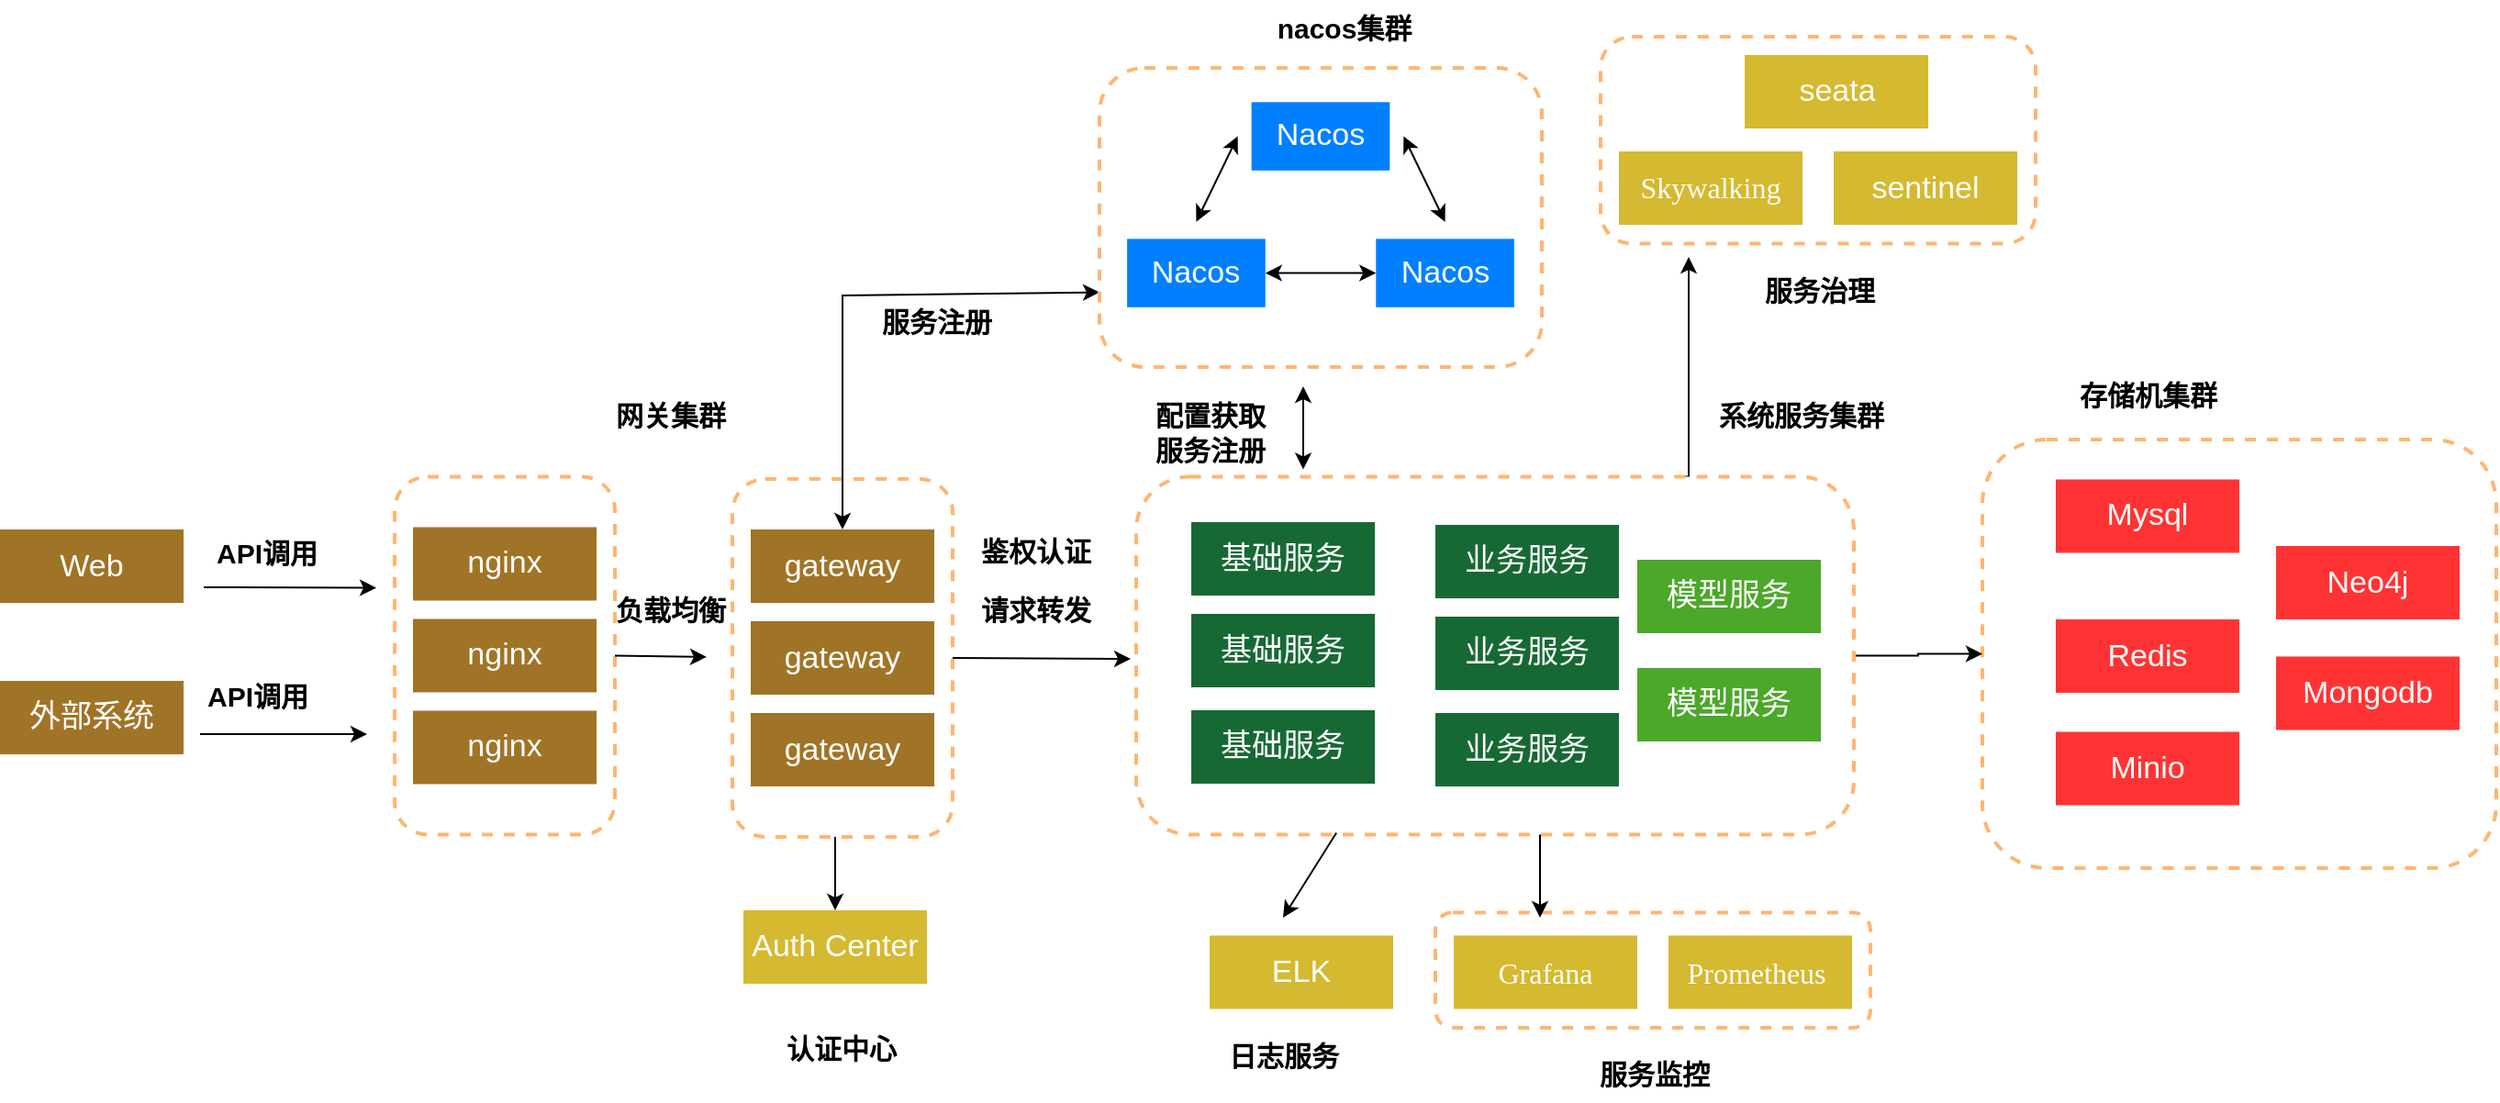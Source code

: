 <mxfile version="24.9.1">
  <diagram name="第 1 页" id="PvkQHgOd-PoTNi4Q18NP">
    <mxGraphModel dx="1820" dy="980" grid="1" gridSize="10" guides="1" tooltips="1" connect="1" arrows="1" fold="1" page="1" pageScale="1" pageWidth="827" pageHeight="1169" math="0" shadow="0">
      <root>
        <mxCell id="0" />
        <mxCell id="1" parent="0" />
        <mxCell id="F7UXrWtUWUgKyF0zEy_Z-1" value="" style="rounded=1;whiteSpace=wrap;html=1;dashed=1;strokeColor=#FFB570;strokeWidth=2;" vertex="1" parent="1">
          <mxGeometry x="852" y="677.25" width="237" height="62.75" as="geometry" />
        </mxCell>
        <mxCell id="F7UXrWtUWUgKyF0zEy_Z-2" value="" style="rounded=1;whiteSpace=wrap;html=1;dashed=1;strokeColor=#FFB570;strokeWidth=2;container=0;" vertex="1" parent="1">
          <mxGeometry x="469" y="441" width="120" height="195" as="geometry" />
        </mxCell>
        <mxCell id="F7UXrWtUWUgKyF0zEy_Z-3" value="" style="rounded=1;whiteSpace=wrap;html=1;dashed=1;strokeColor=#FFB570;strokeWidth=2;" vertex="1" parent="1">
          <mxGeometry x="1150" y="419.5" width="280" height="233.5" as="geometry" />
        </mxCell>
        <mxCell id="F7UXrWtUWUgKyF0zEy_Z-4" value="" style="endArrow=classic;startArrow=classic;html=1;rounded=0;entryX=0;entryY=0.75;entryDx=0;entryDy=0;" edge="1" parent="1" source="F7UXrWtUWUgKyF0zEy_Z-38" target="F7UXrWtUWUgKyF0zEy_Z-15">
          <mxGeometry width="50" height="50" relative="1" as="geometry">
            <mxPoint x="589" y="499.75" as="sourcePoint" />
            <mxPoint x="639" y="449.75" as="targetPoint" />
            <Array as="points">
              <mxPoint x="529" y="341" />
            </Array>
          </mxGeometry>
        </mxCell>
        <mxCell id="F7UXrWtUWUgKyF0zEy_Z-5" value="" style="endArrow=classic;html=1;rounded=0;" edge="1" parent="1">
          <mxGeometry width="50" height="50" relative="1" as="geometry">
            <mxPoint x="181" y="500" as="sourcePoint" />
            <mxPoint x="275" y="500.25" as="targetPoint" />
          </mxGeometry>
        </mxCell>
        <mxCell id="F7UXrWtUWUgKyF0zEy_Z-6" value="API调用" style="text;html=1;align=center;verticalAlign=middle;resizable=0;points=[];autosize=1;strokeColor=none;fillColor=none;strokeWidth=3;fontSize=15;fontStyle=1" vertex="1" parent="1">
          <mxGeometry x="175" y="465.75" width="80" height="30" as="geometry" />
        </mxCell>
        <mxCell id="F7UXrWtUWUgKyF0zEy_Z-7" value="网关集群" style="text;html=1;align=center;verticalAlign=middle;resizable=0;points=[];autosize=1;strokeColor=none;fillColor=none;strokeWidth=3;fontSize=15;fontStyle=1" vertex="1" parent="1">
          <mxGeometry x="395" y="390.5" width="80" height="30" as="geometry" />
        </mxCell>
        <mxCell id="F7UXrWtUWUgKyF0zEy_Z-9" style="edgeStyle=orthogonalEdgeStyle;rounded=0;orthogonalLoop=1;jettySize=auto;html=1;entryX=0;entryY=0.5;entryDx=0;entryDy=0;" edge="1" parent="1" source="F7UXrWtUWUgKyF0zEy_Z-10" target="F7UXrWtUWUgKyF0zEy_Z-3">
          <mxGeometry relative="1" as="geometry" />
        </mxCell>
        <mxCell id="F7UXrWtUWUgKyF0zEy_Z-67" style="edgeStyle=orthogonalEdgeStyle;rounded=0;orthogonalLoop=1;jettySize=auto;html=1;exitX=0.75;exitY=0;exitDx=0;exitDy=0;" edge="1" parent="1" source="F7UXrWtUWUgKyF0zEy_Z-10">
          <mxGeometry relative="1" as="geometry">
            <mxPoint x="990" y="320.0" as="targetPoint" />
            <Array as="points">
              <mxPoint x="990" y="440" />
            </Array>
          </mxGeometry>
        </mxCell>
        <mxCell id="F7UXrWtUWUgKyF0zEy_Z-10" value="" style="rounded=1;whiteSpace=wrap;html=1;dashed=1;strokeColor=#FFB570;strokeWidth=2;" vertex="1" parent="1">
          <mxGeometry x="689" y="439.75" width="391" height="195" as="geometry" />
        </mxCell>
        <mxCell id="F7UXrWtUWUgKyF0zEy_Z-11" value="&lt;font color=&quot;#ffffff&quot;&gt;基础服务&lt;/font&gt;" style="rounded=0;whiteSpace=wrap;html=1;fillColor=#176934;fontSize=17;strokeColor=none;" vertex="1" parent="1">
          <mxGeometry x="719" y="464.5" width="100" height="40" as="geometry" />
        </mxCell>
        <mxCell id="F7UXrWtUWUgKyF0zEy_Z-12" value="&lt;span style=&quot;color: rgb(255, 255, 255);&quot;&gt;基础服务&lt;/span&gt;" style="rounded=0;whiteSpace=wrap;html=1;fillColor=#176934;fontSize=17;strokeColor=none;" vertex="1" parent="1">
          <mxGeometry x="719" y="514.5" width="100" height="40" as="geometry" />
        </mxCell>
        <mxCell id="F7UXrWtUWUgKyF0zEy_Z-13" value="&lt;span style=&quot;color: rgb(255, 255, 255);&quot;&gt;基础服务&lt;/span&gt;" style="rounded=0;whiteSpace=wrap;html=1;fillColor=#176934;fontSize=17;strokeColor=none;" vertex="1" parent="1">
          <mxGeometry x="719" y="567" width="100" height="40" as="geometry" />
        </mxCell>
        <mxCell id="F7UXrWtUWUgKyF0zEy_Z-22" value="" style="endArrow=classic;html=1;rounded=0;exitX=1;exitY=0.5;exitDx=0;exitDy=0;" edge="1" parent="1" source="F7UXrWtUWUgKyF0zEy_Z-2">
          <mxGeometry width="50" height="50" relative="1" as="geometry">
            <mxPoint x="599" y="535.5" as="sourcePoint" />
            <mxPoint x="686" y="539" as="targetPoint" />
          </mxGeometry>
        </mxCell>
        <mxCell id="F7UXrWtUWUgKyF0zEy_Z-23" value="&lt;font color=&quot;#ffffff&quot;&gt;Auth Center&lt;/font&gt;" style="rounded=0;whiteSpace=wrap;html=1;fillColor=#d5b930;fontSize=17;strokeColor=none;" vertex="1" parent="1">
          <mxGeometry x="475" y="676" width="100" height="40" as="geometry" />
        </mxCell>
        <mxCell id="F7UXrWtUWUgKyF0zEy_Z-24" value="" style="endArrow=classic;html=1;rounded=0;entryX=0.5;entryY=0;entryDx=0;entryDy=0;" edge="1" parent="1" target="F7UXrWtUWUgKyF0zEy_Z-23">
          <mxGeometry width="50" height="50" relative="1" as="geometry">
            <mxPoint x="525" y="636" as="sourcePoint" />
            <mxPoint x="555" y="544" as="targetPoint" />
          </mxGeometry>
        </mxCell>
        <mxCell id="F7UXrWtUWUgKyF0zEy_Z-25" value="认证中心" style="text;html=1;align=center;verticalAlign=middle;resizable=0;points=[];autosize=1;strokeColor=none;fillColor=none;strokeWidth=3;fontSize=15;fontStyle=1" vertex="1" parent="1">
          <mxGeometry x="488" y="736" width="80" height="30" as="geometry" />
        </mxCell>
        <mxCell id="F7UXrWtUWUgKyF0zEy_Z-26" value="&lt;font color=&quot;#ffffff&quot;&gt;ELK&lt;/font&gt;" style="rounded=0;whiteSpace=wrap;html=1;fillColor=#d5b930;fontSize=17;strokeColor=none;" vertex="1" parent="1">
          <mxGeometry x="729" y="689.75" width="100" height="40" as="geometry" />
        </mxCell>
        <mxCell id="F7UXrWtUWUgKyF0zEy_Z-27" value="" style="endArrow=classic;html=1;rounded=0;exitX=0.279;exitY=0.995;exitDx=0;exitDy=0;exitPerimeter=0;" edge="1" parent="1" source="F7UXrWtUWUgKyF0zEy_Z-10">
          <mxGeometry width="50" height="50" relative="1" as="geometry">
            <mxPoint x="539" y="644.75" as="sourcePoint" />
            <mxPoint x="769" y="680" as="targetPoint" />
          </mxGeometry>
        </mxCell>
        <mxCell id="F7UXrWtUWUgKyF0zEy_Z-28" value="日志服务" style="text;html=1;align=center;verticalAlign=middle;resizable=0;points=[];autosize=1;strokeColor=none;fillColor=none;strokeWidth=3;fontSize=15;fontStyle=1" vertex="1" parent="1">
          <mxGeometry x="729" y="740" width="80" height="30" as="geometry" />
        </mxCell>
        <mxCell id="F7UXrWtUWUgKyF0zEy_Z-29" value="&lt;span style=&quot;font-size:12.0pt;mso-bidi-font-size:&lt;br/&gt;11.0pt;line-height:150%;font-family:&amp;quot;Times New Roman&amp;quot;,serif;mso-fareast-font-family:&lt;br/&gt;宋体;mso-bidi-theme-font:minor-bidi;mso-font-kerning:1.0pt;mso-ansi-language:&lt;br/&gt;EN-US;mso-fareast-language:ZH-CN;mso-bidi-language:AR-SA&quot; lang=&quot;EN-US&quot;&gt;Grafana&lt;/span&gt;" style="rounded=0;whiteSpace=wrap;html=1;fillColor=#d5b930;fontSize=17;strokeColor=none;fontColor=#FFFFFF;" vertex="1" parent="1">
          <mxGeometry x="862" y="689.75" width="100" height="40" as="geometry" />
        </mxCell>
        <mxCell id="F7UXrWtUWUgKyF0zEy_Z-30" value="" style="endArrow=classic;html=1;rounded=0;exitX=0.279;exitY=0.995;exitDx=0;exitDy=0;exitPerimeter=0;" edge="1" parent="1">
          <mxGeometry width="50" height="50" relative="1" as="geometry">
            <mxPoint x="909" y="634.75" as="sourcePoint" />
            <mxPoint x="909" y="680" as="targetPoint" />
          </mxGeometry>
        </mxCell>
        <mxCell id="F7UXrWtUWUgKyF0zEy_Z-31" value="服务监控" style="text;html=1;align=center;verticalAlign=middle;resizable=0;points=[];autosize=1;strokeColor=none;fillColor=none;strokeWidth=3;fontSize=15;fontStyle=1" vertex="1" parent="1">
          <mxGeometry x="930.5" y="750" width="80" height="30" as="geometry" />
        </mxCell>
        <mxCell id="F7UXrWtUWUgKyF0zEy_Z-32" value="&lt;font color=&quot;#ffffff&quot;&gt;Mysql&lt;/font&gt;" style="rounded=0;whiteSpace=wrap;html=1;fillColor=#FF3333;fontSize=17;strokeColor=none;" vertex="1" parent="1">
          <mxGeometry x="1190" y="441.25" width="100" height="40" as="geometry" />
        </mxCell>
        <mxCell id="F7UXrWtUWUgKyF0zEy_Z-33" value="&lt;font color=&quot;#ffffff&quot;&gt;Redis&lt;/font&gt;" style="rounded=0;whiteSpace=wrap;html=1;fillColor=#FF3333;fontSize=17;strokeColor=none;" vertex="1" parent="1">
          <mxGeometry x="1190" y="517.5" width="100" height="40" as="geometry" />
        </mxCell>
        <mxCell id="F7UXrWtUWUgKyF0zEy_Z-34" value="&lt;font color=&quot;#ffffff&quot;&gt;业务服务&lt;/font&gt;" style="rounded=0;whiteSpace=wrap;html=1;fillColor=#176934;fontSize=17;strokeColor=none;" vertex="1" parent="1">
          <mxGeometry x="852" y="466" width="100" height="40" as="geometry" />
        </mxCell>
        <mxCell id="F7UXrWtUWUgKyF0zEy_Z-35" value="&lt;span style=&quot;color: rgb(255, 255, 255);&quot;&gt;业务服务&lt;/span&gt;" style="rounded=0;whiteSpace=wrap;html=1;fillColor=#176934;fontSize=17;strokeColor=none;" vertex="1" parent="1">
          <mxGeometry x="852" y="516" width="100" height="40" as="geometry" />
        </mxCell>
        <mxCell id="F7UXrWtUWUgKyF0zEy_Z-36" value="&lt;span style=&quot;color: rgb(255, 255, 255);&quot;&gt;业务服务&lt;/span&gt;" style="rounded=0;whiteSpace=wrap;html=1;fillColor=#176934;fontSize=17;strokeColor=none;" vertex="1" parent="1">
          <mxGeometry x="852" y="568.5" width="100" height="40" as="geometry" />
        </mxCell>
        <mxCell id="F7UXrWtUWUgKyF0zEy_Z-37" value="" style="rounded=1;whiteSpace=wrap;html=1;dashed=1;strokeColor=#FFB570;strokeWidth=2;container=0;" vertex="1" parent="1">
          <mxGeometry x="285" y="439.75" width="120" height="195" as="geometry" />
        </mxCell>
        <mxCell id="F7UXrWtUWUgKyF0zEy_Z-38" value="&lt;font color=&quot;#ffffff&quot;&gt;gateway&lt;/font&gt;" style="rounded=0;whiteSpace=wrap;html=1;fillColor=#a07427;fontSize=17;strokeColor=none;container=0;" vertex="1" parent="1">
          <mxGeometry x="479" y="468.5" width="100" height="40" as="geometry" />
        </mxCell>
        <mxCell id="F7UXrWtUWUgKyF0zEy_Z-39" value="&lt;font color=&quot;#ffffff&quot;&gt;gateway&lt;/font&gt;" style="rounded=0;whiteSpace=wrap;html=1;fillColor=#a07427;fontSize=17;strokeColor=none;container=0;" vertex="1" parent="1">
          <mxGeometry x="479" y="518.5" width="100" height="40" as="geometry" />
        </mxCell>
        <mxCell id="F7UXrWtUWUgKyF0zEy_Z-40" value="&lt;font color=&quot;#ffffff&quot;&gt;gateway&lt;/font&gt;" style="rounded=0;whiteSpace=wrap;html=1;fillColor=#a07427;fontSize=17;strokeColor=none;container=0;" vertex="1" parent="1">
          <mxGeometry x="479" y="568.5" width="100" height="40" as="geometry" />
        </mxCell>
        <mxCell id="F7UXrWtUWUgKyF0zEy_Z-41" value="&lt;font color=&quot;#ffffff&quot;&gt;nginx&lt;/font&gt;" style="rounded=0;whiteSpace=wrap;html=1;fillColor=#a07427;fontSize=17;strokeColor=none;container=0;" vertex="1" parent="1">
          <mxGeometry x="295" y="467.25" width="100" height="40" as="geometry" />
        </mxCell>
        <mxCell id="F7UXrWtUWUgKyF0zEy_Z-42" value="&lt;span style=&quot;color: rgb(255, 255, 255);&quot;&gt;nginx&lt;/span&gt;" style="rounded=0;whiteSpace=wrap;html=1;fillColor=#a07427;fontSize=17;strokeColor=none;container=0;" vertex="1" parent="1">
          <mxGeometry x="295" y="517.25" width="100" height="40" as="geometry" />
        </mxCell>
        <mxCell id="F7UXrWtUWUgKyF0zEy_Z-43" value="&lt;span style=&quot;color: rgb(255, 255, 255);&quot;&gt;nginx&lt;/span&gt;" style="rounded=0;whiteSpace=wrap;html=1;fillColor=#a07427;fontSize=17;strokeColor=none;container=0;" vertex="1" parent="1">
          <mxGeometry x="295" y="567.25" width="100" height="40" as="geometry" />
        </mxCell>
        <mxCell id="F7UXrWtUWUgKyF0zEy_Z-44" value="&lt;font color=&quot;#ffffff&quot;&gt;Web&lt;/font&gt;" style="rounded=0;whiteSpace=wrap;html=1;fillColor=#a07427;fontSize=17;strokeColor=none;container=0;" vertex="1" parent="1">
          <mxGeometry x="70" y="468.5" width="100" height="40" as="geometry" />
        </mxCell>
        <mxCell id="F7UXrWtUWUgKyF0zEy_Z-45" value="&lt;font color=&quot;#ffffff&quot;&gt;外部系统&lt;/font&gt;" style="rounded=0;whiteSpace=wrap;html=1;fillColor=#a07427;fontSize=17;strokeColor=none;container=0;" vertex="1" parent="1">
          <mxGeometry x="70" y="551" width="100" height="40" as="geometry" />
        </mxCell>
        <mxCell id="F7UXrWtUWUgKyF0zEy_Z-46" value="" style="endArrow=classic;html=1;rounded=0;" edge="1" parent="1">
          <mxGeometry width="50" height="50" relative="1" as="geometry">
            <mxPoint x="179" y="580" as="sourcePoint" />
            <mxPoint x="270" y="580" as="targetPoint" />
          </mxGeometry>
        </mxCell>
        <mxCell id="F7UXrWtUWUgKyF0zEy_Z-47" value="API调用" style="text;html=1;align=center;verticalAlign=middle;resizable=0;points=[];autosize=1;strokeColor=none;fillColor=none;strokeWidth=3;fontSize=15;fontStyle=1" vertex="1" parent="1">
          <mxGeometry x="170" y="543.5" width="80" height="30" as="geometry" />
        </mxCell>
        <mxCell id="F7UXrWtUWUgKyF0zEy_Z-48" value="" style="endArrow=classic;html=1;rounded=0;exitX=1;exitY=0.5;exitDx=0;exitDy=0;" edge="1" parent="1" source="F7UXrWtUWUgKyF0zEy_Z-37">
          <mxGeometry width="50" height="50" relative="1" as="geometry">
            <mxPoint x="369" y="532.25" as="sourcePoint" />
            <mxPoint x="455" y="538" as="targetPoint" />
          </mxGeometry>
        </mxCell>
        <mxCell id="F7UXrWtUWUgKyF0zEy_Z-49" value="负载均衡" style="text;html=1;align=center;verticalAlign=middle;resizable=0;points=[];autosize=1;strokeColor=none;fillColor=none;strokeWidth=3;fontSize=15;fontStyle=1" vertex="1" parent="1">
          <mxGeometry x="395" y="497.25" width="80" height="30" as="geometry" />
        </mxCell>
        <mxCell id="F7UXrWtUWUgKyF0zEy_Z-50" value="请求转发" style="text;html=1;align=center;verticalAlign=middle;resizable=0;points=[];autosize=1;strokeColor=none;fillColor=none;strokeWidth=3;fontSize=15;fontStyle=1" vertex="1" parent="1">
          <mxGeometry x="594" y="497.25" width="80" height="30" as="geometry" />
        </mxCell>
        <mxCell id="F7UXrWtUWUgKyF0zEy_Z-51" value="&lt;span lang=&quot;EN-US&quot; style=&quot;font-size:12.0pt;mso-bidi-font-size:&lt;br/&gt;11.0pt;line-height:150%;font-family:&amp;quot;Times New Roman&amp;quot;,serif;mso-fareast-font-family:&lt;br/&gt;宋体;mso-bidi-theme-font:minor-bidi;mso-font-kerning:1.0pt;mso-ansi-language:&lt;br/&gt;EN-US;mso-fareast-language:ZH-CN;mso-bidi-language:AR-SA&quot;&gt;Prometheus&amp;nbsp;&lt;/span&gt;" style="rounded=0;whiteSpace=wrap;html=1;fillColor=#d5b930;fontSize=17;strokeColor=none;fontColor=#FFFFFF;" vertex="1" parent="1">
          <mxGeometry x="979" y="689.75" width="100" height="40" as="geometry" />
        </mxCell>
        <mxCell id="F7UXrWtUWUgKyF0zEy_Z-52" value="存储机集群" style="text;html=1;align=center;verticalAlign=middle;resizable=0;points=[];autosize=1;strokeColor=none;fillColor=none;strokeWidth=3;fontSize=15;fontStyle=1" vertex="1" parent="1">
          <mxGeometry x="1190" y="380" width="100" height="30" as="geometry" />
        </mxCell>
        <mxCell id="F7UXrWtUWUgKyF0zEy_Z-54" value="&lt;font color=&quot;#ffffff&quot;&gt;Minio&lt;/font&gt;" style="rounded=0;whiteSpace=wrap;html=1;fillColor=#FF3333;fontSize=17;strokeColor=none;" vertex="1" parent="1">
          <mxGeometry x="1190" y="578.75" width="100" height="40" as="geometry" />
        </mxCell>
        <mxCell id="F7UXrWtUWUgKyF0zEy_Z-55" value="&lt;font color=&quot;#ffffff&quot;&gt;Neo4j&lt;/font&gt;" style="rounded=0;whiteSpace=wrap;html=1;fillColor=#FF3333;fontSize=17;strokeColor=none;" vertex="1" parent="1">
          <mxGeometry x="1310" y="477.5" width="100" height="40" as="geometry" />
        </mxCell>
        <mxCell id="F7UXrWtUWUgKyF0zEy_Z-56" value="&lt;font color=&quot;#ffffff&quot;&gt;Mongodb&lt;/font&gt;" style="rounded=0;whiteSpace=wrap;html=1;fillColor=#FF3333;fontSize=17;strokeColor=none;" vertex="1" parent="1">
          <mxGeometry x="1310" y="537.75" width="100" height="40" as="geometry" />
        </mxCell>
        <mxCell id="F7UXrWtUWUgKyF0zEy_Z-57" value="服务注册" style="text;html=1;align=center;verticalAlign=middle;resizable=0;points=[];autosize=1;strokeColor=none;fillColor=none;strokeWidth=3;fontSize=15;fontStyle=1" vertex="1" parent="1">
          <mxGeometry x="540" y="340" width="80" height="30" as="geometry" />
        </mxCell>
        <mxCell id="F7UXrWtUWUgKyF0zEy_Z-58" value="鉴权认证" style="text;html=1;align=center;verticalAlign=middle;resizable=0;points=[];autosize=1;strokeColor=none;fillColor=none;strokeWidth=3;fontSize=15;fontStyle=1" vertex="1" parent="1">
          <mxGeometry x="594" y="464.5" width="80" height="30" as="geometry" />
        </mxCell>
        <mxCell id="F7UXrWtUWUgKyF0zEy_Z-59" value="服务注册" style="text;html=1;align=center;verticalAlign=middle;resizable=0;points=[];autosize=1;strokeColor=none;fillColor=none;strokeWidth=3;fontSize=15;fontStyle=1" vertex="1" parent="1">
          <mxGeometry x="689" y="409.75" width="80" height="30" as="geometry" />
        </mxCell>
        <mxCell id="F7UXrWtUWUgKyF0zEy_Z-60" value="" style="endArrow=classic;html=1;rounded=0;exitX=0.279;exitY=0.995;exitDx=0;exitDy=0;exitPerimeter=0;startArrow=classic;startFill=1;" edge="1" parent="1">
          <mxGeometry width="50" height="50" relative="1" as="geometry">
            <mxPoint x="780" y="390.5" as="sourcePoint" />
            <mxPoint x="780" y="435.75" as="targetPoint" />
          </mxGeometry>
        </mxCell>
        <mxCell id="F7UXrWtUWUgKyF0zEy_Z-61" value="配置获取" style="text;html=1;align=center;verticalAlign=middle;resizable=0;points=[];autosize=1;strokeColor=none;fillColor=none;strokeWidth=3;fontSize=15;fontStyle=1" vertex="1" parent="1">
          <mxGeometry x="689" y="390.5" width="80" height="30" as="geometry" />
        </mxCell>
        <mxCell id="F7UXrWtUWUgKyF0zEy_Z-62" value="" style="rounded=1;whiteSpace=wrap;html=1;dashed=1;strokeColor=#FFB570;strokeWidth=2;" vertex="1" parent="1">
          <mxGeometry x="942" y="200" width="237" height="112.75" as="geometry" />
        </mxCell>
        <mxCell id="F7UXrWtUWUgKyF0zEy_Z-63" value="&lt;font face=&quot;Times New Roman, serif&quot;&gt;&lt;span style=&quot;font-size: 16px;&quot;&gt;Skywalking&lt;/span&gt;&lt;/font&gt;" style="rounded=0;whiteSpace=wrap;html=1;fillColor=#d5b930;fontSize=17;strokeColor=none;fontColor=#FFFFFF;" vertex="1" parent="1">
          <mxGeometry x="952" y="262.5" width="100" height="40" as="geometry" />
        </mxCell>
        <mxCell id="F7UXrWtUWUgKyF0zEy_Z-64" value="服务治理" style="text;html=1;align=center;verticalAlign=middle;resizable=0;points=[];autosize=1;strokeColor=none;fillColor=none;strokeWidth=3;fontSize=15;fontStyle=1" vertex="1" parent="1">
          <mxGeometry x="1020.5" y="322.75" width="80" height="30" as="geometry" />
        </mxCell>
        <mxCell id="F7UXrWtUWUgKyF0zEy_Z-65" value="sentinel" style="rounded=0;whiteSpace=wrap;html=1;fillColor=#d5b930;fontSize=17;strokeColor=none;fontColor=#FFFFFF;" vertex="1" parent="1">
          <mxGeometry x="1069" y="262.5" width="100" height="40" as="geometry" />
        </mxCell>
        <mxCell id="F7UXrWtUWUgKyF0zEy_Z-66" value="" style="group" vertex="1" connectable="0" parent="1">
          <mxGeometry x="669" y="180" width="241" height="200" as="geometry" />
        </mxCell>
        <mxCell id="F7UXrWtUWUgKyF0zEy_Z-8" value="nacos集群" style="text;html=1;align=center;verticalAlign=middle;resizable=0;points=[];autosize=1;strokeColor=none;fillColor=none;strokeWidth=3;fontSize=15;fontStyle=1" vertex="1" parent="F7UXrWtUWUgKyF0zEy_Z-66">
          <mxGeometry x="82.844" width="100" height="30" as="geometry" />
        </mxCell>
        <mxCell id="F7UXrWtUWUgKyF0zEy_Z-14" value="" style="group" vertex="1" connectable="0" parent="F7UXrWtUWUgKyF0zEy_Z-66">
          <mxGeometry y="37.02" width="241.0" height="162.98" as="geometry" />
        </mxCell>
        <mxCell id="F7UXrWtUWUgKyF0zEy_Z-15" value="" style="rounded=1;whiteSpace=wrap;html=1;dashed=1;strokeColor=#FFB570;strokeWidth=2;" vertex="1" parent="F7UXrWtUWUgKyF0zEy_Z-14">
          <mxGeometry width="241.0" height="162.98" as="geometry" />
        </mxCell>
        <mxCell id="F7UXrWtUWUgKyF0zEy_Z-16" value="&lt;font color=&quot;#ffffff&quot; style=&quot;font-size: 17px;&quot;&gt;Nacos&lt;/font&gt;" style="rounded=0;whiteSpace=wrap;html=1;fillColor=#0080ff;fontSize=17;strokeColor=none;" vertex="1" parent="F7UXrWtUWUgKyF0zEy_Z-14">
          <mxGeometry x="82.844" y="18.626" width="75.312" height="37.253" as="geometry" />
        </mxCell>
        <mxCell id="F7UXrWtUWUgKyF0zEy_Z-17" value="&lt;font color=&quot;#ffffff&quot; style=&quot;font-size: 17px;&quot;&gt;Nacos&lt;/font&gt;" style="rounded=0;whiteSpace=wrap;html=1;fillColor=#0080ff;fontSize=17;strokeColor=none;" vertex="1" parent="F7UXrWtUWUgKyF0zEy_Z-14">
          <mxGeometry x="150.625" y="93.132" width="75.312" height="37.253" as="geometry" />
        </mxCell>
        <mxCell id="F7UXrWtUWUgKyF0zEy_Z-18" value="&lt;font color=&quot;#ffffff&quot; style=&quot;font-size: 17px;&quot;&gt;Nacos&lt;/font&gt;" style="rounded=0;whiteSpace=wrap;html=1;fillColor=#0080ff;fontSize=17;strokeColor=none;" vertex="1" parent="F7UXrWtUWUgKyF0zEy_Z-14">
          <mxGeometry x="15.062" y="93.132" width="75.312" height="37.253" as="geometry" />
        </mxCell>
        <mxCell id="F7UXrWtUWUgKyF0zEy_Z-19" value="" style="endArrow=classic;startArrow=classic;html=1;rounded=0;" edge="1" parent="F7UXrWtUWUgKyF0zEy_Z-14">
          <mxGeometry width="50" height="50" relative="1" as="geometry">
            <mxPoint x="52.719" y="83.818" as="sourcePoint" />
            <mxPoint x="75.312" y="37.253" as="targetPoint" />
          </mxGeometry>
        </mxCell>
        <mxCell id="F7UXrWtUWUgKyF0zEy_Z-20" value="" style="endArrow=classic;startArrow=classic;html=1;rounded=0;" edge="1" parent="F7UXrWtUWUgKyF0zEy_Z-14">
          <mxGeometry width="50" height="50" relative="1" as="geometry">
            <mxPoint x="188.281" y="83.818" as="sourcePoint" />
            <mxPoint x="165.688" y="37.253" as="targetPoint" />
          </mxGeometry>
        </mxCell>
        <mxCell id="F7UXrWtUWUgKyF0zEy_Z-21" value="" style="endArrow=classic;startArrow=classic;html=1;rounded=0;" edge="1" parent="F7UXrWtUWUgKyF0zEy_Z-14">
          <mxGeometry width="50" height="50" relative="1" as="geometry">
            <mxPoint x="150.625" y="111.758" as="sourcePoint" />
            <mxPoint x="90.375" y="111.758" as="targetPoint" />
          </mxGeometry>
        </mxCell>
        <mxCell id="F7UXrWtUWUgKyF0zEy_Z-68" value="seata" style="rounded=0;whiteSpace=wrap;html=1;fillColor=#d5b930;fontSize=17;strokeColor=none;fontColor=#FFFFFF;" vertex="1" parent="1">
          <mxGeometry x="1020.5" y="210" width="100" height="40" as="geometry" />
        </mxCell>
        <mxCell id="F7UXrWtUWUgKyF0zEy_Z-70" value="&lt;font color=&quot;#ffffff&quot;&gt;模型服务&lt;/font&gt;" style="rounded=0;whiteSpace=wrap;html=1;fillColor=#4ba829;fontSize=17;strokeColor=none;" vertex="1" parent="1">
          <mxGeometry x="962" y="485" width="100" height="40" as="geometry" />
        </mxCell>
        <mxCell id="F7UXrWtUWUgKyF0zEy_Z-71" value="&lt;font color=&quot;#ffffff&quot;&gt;模型服务&lt;/font&gt;" style="rounded=0;whiteSpace=wrap;html=1;fillColor=#4ba829;fontSize=17;strokeColor=none;" vertex="1" parent="1">
          <mxGeometry x="962" y="544" width="100" height="40" as="geometry" />
        </mxCell>
        <mxCell id="F7UXrWtUWUgKyF0zEy_Z-72" value="系统服务集群" style="text;html=1;align=center;verticalAlign=middle;resizable=0;points=[];autosize=1;strokeColor=none;fillColor=none;strokeWidth=3;fontSize=15;fontStyle=1" vertex="1" parent="1">
          <mxGeometry x="995.5" y="390.5" width="110" height="30" as="geometry" />
        </mxCell>
      </root>
    </mxGraphModel>
  </diagram>
</mxfile>
